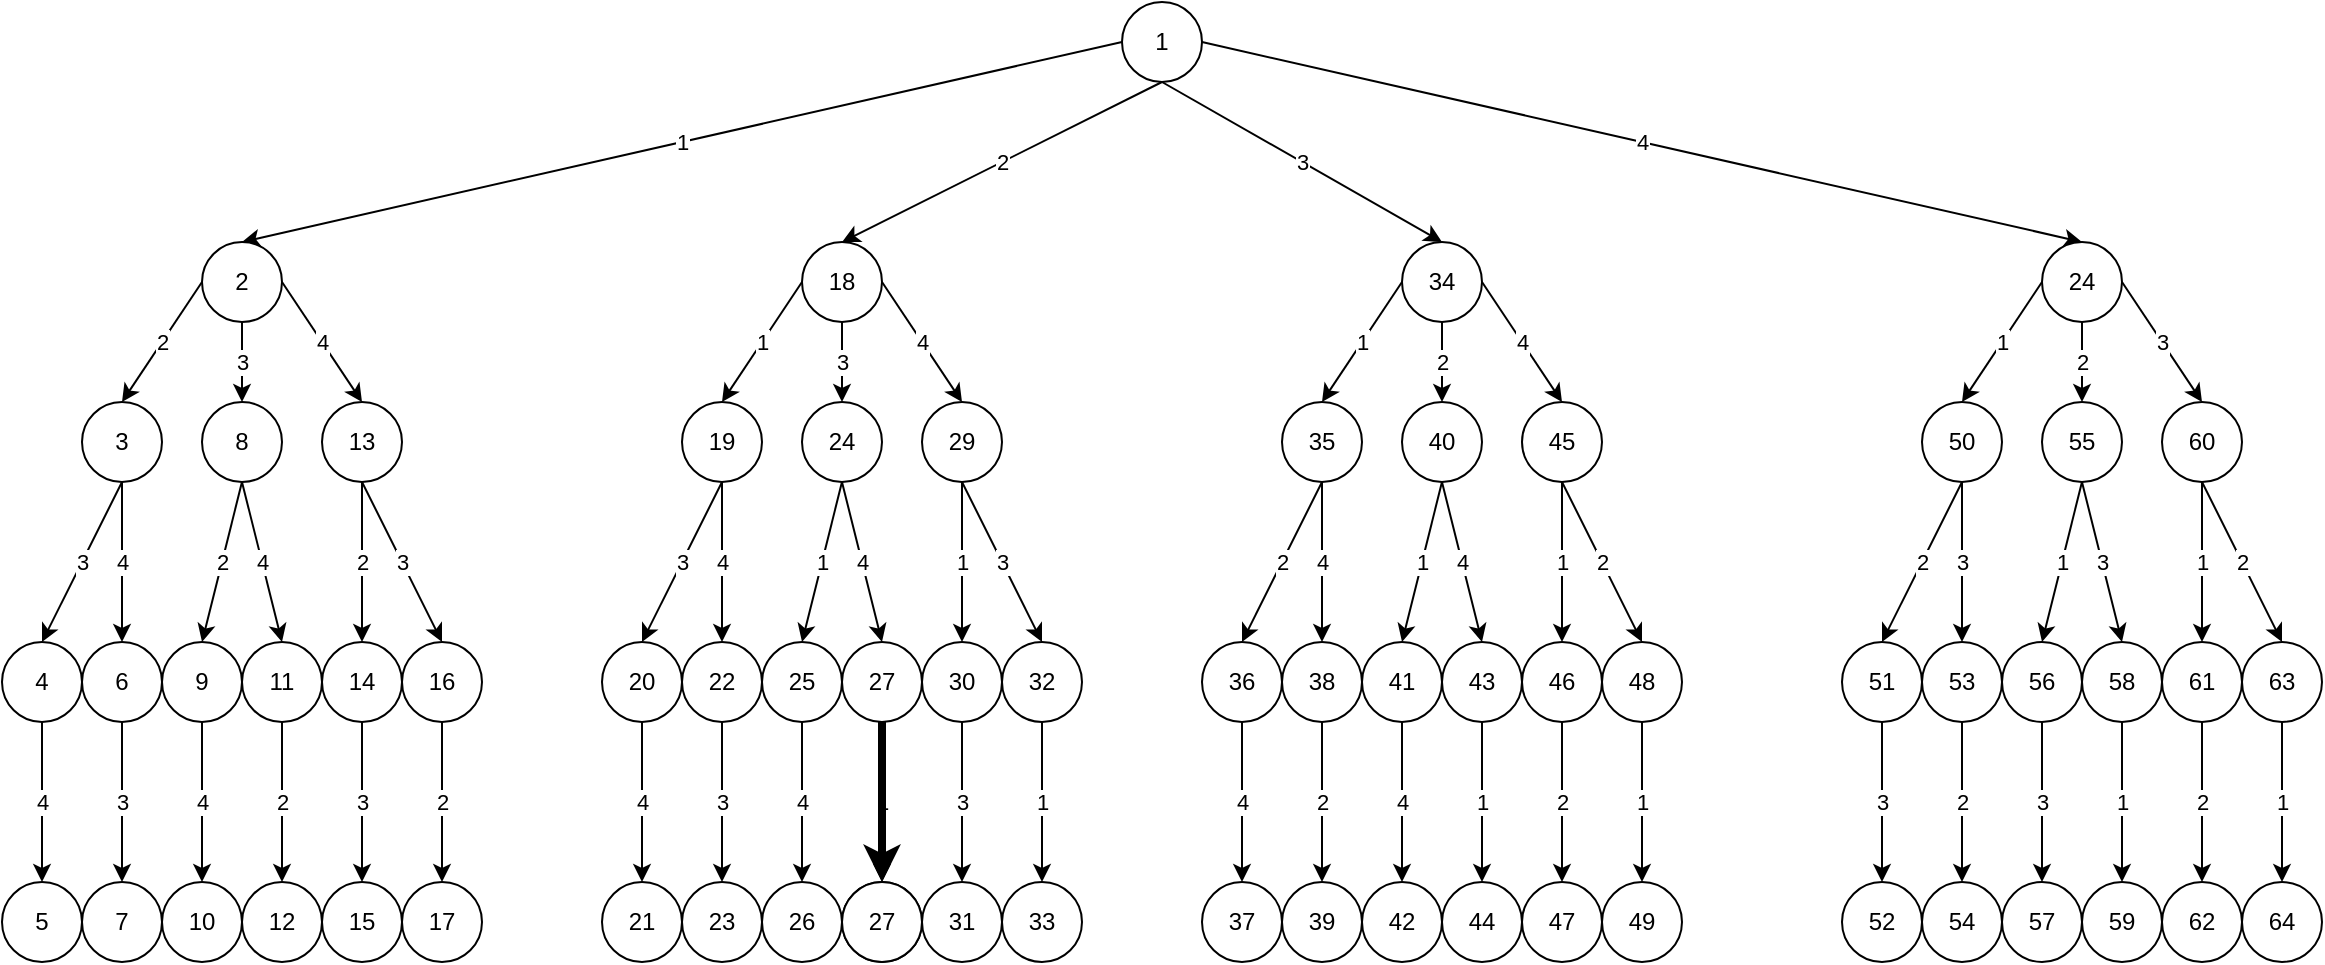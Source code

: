 <mxfile version="13.11.0" type="device"><diagram id="8xsIbwQq-BMeAJsWdfNF" name="Page-1"><mxGraphModel dx="1220" dy="673" grid="1" gridSize="10" guides="1" tooltips="1" connect="1" arrows="1" fold="1" page="1" pageScale="1" pageWidth="850" pageHeight="1100" math="0" shadow="0"><root><mxCell id="0"/><mxCell id="1" parent="0"/><mxCell id="5kTMYrCQrrUZ_e7Phr_9-75" value="1" style="rounded=0;orthogonalLoop=1;jettySize=auto;html=1;exitX=0;exitY=0.5;exitDx=0;exitDy=0;entryX=0.5;entryY=0;entryDx=0;entryDy=0;" edge="1" parent="1" source="5kTMYrCQrrUZ_e7Phr_9-1" target="5kTMYrCQrrUZ_e7Phr_9-2"><mxGeometry relative="1" as="geometry"/></mxCell><mxCell id="5kTMYrCQrrUZ_e7Phr_9-76" value="2" style="edgeStyle=none;rounded=0;orthogonalLoop=1;jettySize=auto;html=1;exitX=0.5;exitY=1;exitDx=0;exitDy=0;entryX=0.5;entryY=0;entryDx=0;entryDy=0;" edge="1" parent="1" source="5kTMYrCQrrUZ_e7Phr_9-1" target="5kTMYrCQrrUZ_e7Phr_9-3"><mxGeometry relative="1" as="geometry"/></mxCell><mxCell id="5kTMYrCQrrUZ_e7Phr_9-78" value="4" style="edgeStyle=none;rounded=0;orthogonalLoop=1;jettySize=auto;html=1;exitX=1;exitY=0.5;exitDx=0;exitDy=0;entryX=0.5;entryY=0;entryDx=0;entryDy=0;" edge="1" parent="1" source="5kTMYrCQrrUZ_e7Phr_9-1" target="5kTMYrCQrrUZ_e7Phr_9-5"><mxGeometry relative="1" as="geometry"/></mxCell><mxCell id="5kTMYrCQrrUZ_e7Phr_9-81" value="3" style="edgeStyle=none;rounded=0;orthogonalLoop=1;jettySize=auto;html=1;exitX=0.5;exitY=1;exitDx=0;exitDy=0;entryX=0.5;entryY=0;entryDx=0;entryDy=0;" edge="1" parent="1" source="5kTMYrCQrrUZ_e7Phr_9-1" target="5kTMYrCQrrUZ_e7Phr_9-4"><mxGeometry relative="1" as="geometry"/></mxCell><mxCell id="5kTMYrCQrrUZ_e7Phr_9-1" value="1" style="ellipse;whiteSpace=wrap;html=1;aspect=fixed;" vertex="1" parent="1"><mxGeometry x="560" width="40" height="40" as="geometry"/></mxCell><mxCell id="5kTMYrCQrrUZ_e7Phr_9-82" value="2" style="edgeStyle=none;rounded=0;orthogonalLoop=1;jettySize=auto;html=1;exitX=0;exitY=0.5;exitDx=0;exitDy=0;entryX=0.5;entryY=0;entryDx=0;entryDy=0;" edge="1" parent="1" source="5kTMYrCQrrUZ_e7Phr_9-2" target="5kTMYrCQrrUZ_e7Phr_9-6"><mxGeometry relative="1" as="geometry"/></mxCell><mxCell id="5kTMYrCQrrUZ_e7Phr_9-83" value="3" style="edgeStyle=none;rounded=0;orthogonalLoop=1;jettySize=auto;html=1;exitX=0.5;exitY=1;exitDx=0;exitDy=0;entryX=0.5;entryY=0;entryDx=0;entryDy=0;" edge="1" parent="1" source="5kTMYrCQrrUZ_e7Phr_9-2" target="5kTMYrCQrrUZ_e7Phr_9-7"><mxGeometry relative="1" as="geometry"/></mxCell><mxCell id="5kTMYrCQrrUZ_e7Phr_9-84" value="4" style="edgeStyle=none;rounded=0;orthogonalLoop=1;jettySize=auto;html=1;exitX=1;exitY=0.5;exitDx=0;exitDy=0;entryX=0.5;entryY=0;entryDx=0;entryDy=0;" edge="1" parent="1" source="5kTMYrCQrrUZ_e7Phr_9-2" target="5kTMYrCQrrUZ_e7Phr_9-8"><mxGeometry relative="1" as="geometry"/></mxCell><mxCell id="5kTMYrCQrrUZ_e7Phr_9-2" value="2" style="ellipse;whiteSpace=wrap;html=1;aspect=fixed;" vertex="1" parent="1"><mxGeometry x="100" y="120" width="40" height="40" as="geometry"/></mxCell><mxCell id="5kTMYrCQrrUZ_e7Phr_9-85" value="1" style="edgeStyle=none;rounded=0;orthogonalLoop=1;jettySize=auto;html=1;exitX=0;exitY=0.5;exitDx=0;exitDy=0;entryX=0.5;entryY=0;entryDx=0;entryDy=0;" edge="1" parent="1" source="5kTMYrCQrrUZ_e7Phr_9-3" target="5kTMYrCQrrUZ_e7Phr_9-9"><mxGeometry relative="1" as="geometry"/></mxCell><mxCell id="5kTMYrCQrrUZ_e7Phr_9-86" value="3" style="edgeStyle=none;rounded=0;orthogonalLoop=1;jettySize=auto;html=1;exitX=0.5;exitY=1;exitDx=0;exitDy=0;entryX=0.5;entryY=0;entryDx=0;entryDy=0;" edge="1" parent="1" source="5kTMYrCQrrUZ_e7Phr_9-3" target="5kTMYrCQrrUZ_e7Phr_9-10"><mxGeometry relative="1" as="geometry"/></mxCell><mxCell id="5kTMYrCQrrUZ_e7Phr_9-87" value="4" style="edgeStyle=none;rounded=0;orthogonalLoop=1;jettySize=auto;html=1;exitX=1;exitY=0.5;exitDx=0;exitDy=0;entryX=0.5;entryY=0;entryDx=0;entryDy=0;" edge="1" parent="1" source="5kTMYrCQrrUZ_e7Phr_9-3" target="5kTMYrCQrrUZ_e7Phr_9-11"><mxGeometry relative="1" as="geometry"/></mxCell><mxCell id="5kTMYrCQrrUZ_e7Phr_9-3" value="18" style="ellipse;whiteSpace=wrap;html=1;aspect=fixed;" vertex="1" parent="1"><mxGeometry x="400" y="120" width="40" height="40" as="geometry"/></mxCell><mxCell id="5kTMYrCQrrUZ_e7Phr_9-88" value="1" style="edgeStyle=none;rounded=0;orthogonalLoop=1;jettySize=auto;html=1;exitX=0;exitY=0.5;exitDx=0;exitDy=0;entryX=0.5;entryY=0;entryDx=0;entryDy=0;" edge="1" parent="1" source="5kTMYrCQrrUZ_e7Phr_9-4" target="5kTMYrCQrrUZ_e7Phr_9-12"><mxGeometry relative="1" as="geometry"/></mxCell><mxCell id="5kTMYrCQrrUZ_e7Phr_9-89" value="2" style="edgeStyle=none;rounded=0;orthogonalLoop=1;jettySize=auto;html=1;exitX=0.5;exitY=1;exitDx=0;exitDy=0;entryX=0.5;entryY=0;entryDx=0;entryDy=0;" edge="1" parent="1" source="5kTMYrCQrrUZ_e7Phr_9-4" target="5kTMYrCQrrUZ_e7Phr_9-13"><mxGeometry relative="1" as="geometry"/></mxCell><mxCell id="5kTMYrCQrrUZ_e7Phr_9-90" value="4" style="edgeStyle=none;rounded=0;orthogonalLoop=1;jettySize=auto;html=1;exitX=1;exitY=0.5;exitDx=0;exitDy=0;entryX=0.5;entryY=0;entryDx=0;entryDy=0;" edge="1" parent="1" source="5kTMYrCQrrUZ_e7Phr_9-4" target="5kTMYrCQrrUZ_e7Phr_9-14"><mxGeometry relative="1" as="geometry"/></mxCell><mxCell id="5kTMYrCQrrUZ_e7Phr_9-4" value="34" style="ellipse;whiteSpace=wrap;html=1;aspect=fixed;" vertex="1" parent="1"><mxGeometry x="700" y="120" width="40" height="40" as="geometry"/></mxCell><mxCell id="5kTMYrCQrrUZ_e7Phr_9-91" value="1" style="edgeStyle=none;rounded=0;orthogonalLoop=1;jettySize=auto;html=1;exitX=0;exitY=0.5;exitDx=0;exitDy=0;entryX=0.5;entryY=0;entryDx=0;entryDy=0;" edge="1" parent="1" source="5kTMYrCQrrUZ_e7Phr_9-5" target="5kTMYrCQrrUZ_e7Phr_9-15"><mxGeometry relative="1" as="geometry"/></mxCell><mxCell id="5kTMYrCQrrUZ_e7Phr_9-92" value="2" style="edgeStyle=none;rounded=0;orthogonalLoop=1;jettySize=auto;html=1;exitX=0.5;exitY=1;exitDx=0;exitDy=0;entryX=0.5;entryY=0;entryDx=0;entryDy=0;" edge="1" parent="1" source="5kTMYrCQrrUZ_e7Phr_9-5" target="5kTMYrCQrrUZ_e7Phr_9-16"><mxGeometry relative="1" as="geometry"/></mxCell><mxCell id="5kTMYrCQrrUZ_e7Phr_9-93" value="3" style="edgeStyle=none;rounded=0;orthogonalLoop=1;jettySize=auto;html=1;exitX=1;exitY=0.5;exitDx=0;exitDy=0;entryX=0.5;entryY=0;entryDx=0;entryDy=0;" edge="1" parent="1" source="5kTMYrCQrrUZ_e7Phr_9-5" target="5kTMYrCQrrUZ_e7Phr_9-17"><mxGeometry relative="1" as="geometry"/></mxCell><mxCell id="5kTMYrCQrrUZ_e7Phr_9-5" value="24" style="ellipse;whiteSpace=wrap;html=1;aspect=fixed;" vertex="1" parent="1"><mxGeometry x="1020" y="120" width="40" height="40" as="geometry"/></mxCell><mxCell id="5kTMYrCQrrUZ_e7Phr_9-96" value="3" style="edgeStyle=none;rounded=0;orthogonalLoop=1;jettySize=auto;html=1;exitX=0.5;exitY=1;exitDx=0;exitDy=0;entryX=0.5;entryY=0;entryDx=0;entryDy=0;" edge="1" parent="1" source="5kTMYrCQrrUZ_e7Phr_9-6" target="5kTMYrCQrrUZ_e7Phr_9-18"><mxGeometry relative="1" as="geometry"/></mxCell><mxCell id="5kTMYrCQrrUZ_e7Phr_9-97" value="4" style="edgeStyle=none;rounded=0;orthogonalLoop=1;jettySize=auto;html=1;exitX=0.5;exitY=1;exitDx=0;exitDy=0;entryX=0.5;entryY=0;entryDx=0;entryDy=0;" edge="1" parent="1" source="5kTMYrCQrrUZ_e7Phr_9-6" target="5kTMYrCQrrUZ_e7Phr_9-19"><mxGeometry relative="1" as="geometry"/></mxCell><mxCell id="5kTMYrCQrrUZ_e7Phr_9-6" value="3" style="ellipse;whiteSpace=wrap;html=1;aspect=fixed;" vertex="1" parent="1"><mxGeometry x="40" y="200" width="40" height="40" as="geometry"/></mxCell><mxCell id="5kTMYrCQrrUZ_e7Phr_9-98" value="2" style="edgeStyle=none;rounded=0;orthogonalLoop=1;jettySize=auto;html=1;exitX=0.5;exitY=1;exitDx=0;exitDy=0;entryX=0.5;entryY=0;entryDx=0;entryDy=0;" edge="1" parent="1" source="5kTMYrCQrrUZ_e7Phr_9-7" target="5kTMYrCQrrUZ_e7Phr_9-26"><mxGeometry relative="1" as="geometry"/></mxCell><mxCell id="5kTMYrCQrrUZ_e7Phr_9-99" value="4" style="edgeStyle=none;rounded=0;orthogonalLoop=1;jettySize=auto;html=1;exitX=0.5;exitY=1;exitDx=0;exitDy=0;entryX=0.5;entryY=0;entryDx=0;entryDy=0;" edge="1" parent="1" source="5kTMYrCQrrUZ_e7Phr_9-7" target="5kTMYrCQrrUZ_e7Phr_9-27"><mxGeometry relative="1" as="geometry"/></mxCell><mxCell id="5kTMYrCQrrUZ_e7Phr_9-7" value="8" style="ellipse;whiteSpace=wrap;html=1;aspect=fixed;" vertex="1" parent="1"><mxGeometry x="100" y="200" width="40" height="40" as="geometry"/></mxCell><mxCell id="5kTMYrCQrrUZ_e7Phr_9-100" value="2" style="edgeStyle=none;rounded=0;orthogonalLoop=1;jettySize=auto;html=1;exitX=0.5;exitY=1;exitDx=0;exitDy=0;entryX=0.5;entryY=0;entryDx=0;entryDy=0;" edge="1" parent="1" source="5kTMYrCQrrUZ_e7Phr_9-8" target="5kTMYrCQrrUZ_e7Phr_9-28"><mxGeometry relative="1" as="geometry"/></mxCell><mxCell id="5kTMYrCQrrUZ_e7Phr_9-101" value="3" style="edgeStyle=none;rounded=0;orthogonalLoop=1;jettySize=auto;html=1;exitX=0.5;exitY=1;exitDx=0;exitDy=0;entryX=0.5;entryY=0;entryDx=0;entryDy=0;" edge="1" parent="1" source="5kTMYrCQrrUZ_e7Phr_9-8" target="5kTMYrCQrrUZ_e7Phr_9-29"><mxGeometry relative="1" as="geometry"/></mxCell><mxCell id="5kTMYrCQrrUZ_e7Phr_9-8" value="13" style="ellipse;whiteSpace=wrap;html=1;aspect=fixed;" vertex="1" parent="1"><mxGeometry x="160" y="200" width="40" height="40" as="geometry"/></mxCell><mxCell id="5kTMYrCQrrUZ_e7Phr_9-102" value="3" style="edgeStyle=none;rounded=0;orthogonalLoop=1;jettySize=auto;html=1;exitX=0.5;exitY=1;exitDx=0;exitDy=0;entryX=0.5;entryY=0;entryDx=0;entryDy=0;" edge="1" parent="1" source="5kTMYrCQrrUZ_e7Phr_9-9" target="5kTMYrCQrrUZ_e7Phr_9-38"><mxGeometry relative="1" as="geometry"/></mxCell><mxCell id="5kTMYrCQrrUZ_e7Phr_9-103" value="4" style="edgeStyle=none;rounded=0;orthogonalLoop=1;jettySize=auto;html=1;exitX=0.5;exitY=1;exitDx=0;exitDy=0;entryX=0.5;entryY=0;entryDx=0;entryDy=0;" edge="1" parent="1" source="5kTMYrCQrrUZ_e7Phr_9-9" target="5kTMYrCQrrUZ_e7Phr_9-39"><mxGeometry relative="1" as="geometry"/></mxCell><mxCell id="5kTMYrCQrrUZ_e7Phr_9-9" value="19" style="ellipse;whiteSpace=wrap;html=1;aspect=fixed;" vertex="1" parent="1"><mxGeometry x="340" y="200" width="40" height="40" as="geometry"/></mxCell><mxCell id="5kTMYrCQrrUZ_e7Phr_9-104" value="1" style="edgeStyle=none;rounded=0;orthogonalLoop=1;jettySize=auto;html=1;exitX=0.5;exitY=1;exitDx=0;exitDy=0;entryX=0.5;entryY=0;entryDx=0;entryDy=0;" edge="1" parent="1" source="5kTMYrCQrrUZ_e7Phr_9-10" target="5kTMYrCQrrUZ_e7Phr_9-40"><mxGeometry relative="1" as="geometry"/></mxCell><mxCell id="5kTMYrCQrrUZ_e7Phr_9-105" value="4" style="edgeStyle=none;rounded=0;orthogonalLoop=1;jettySize=auto;html=1;exitX=0.5;exitY=1;exitDx=0;exitDy=0;entryX=0.5;entryY=0;entryDx=0;entryDy=0;" edge="1" parent="1" source="5kTMYrCQrrUZ_e7Phr_9-10" target="5kTMYrCQrrUZ_e7Phr_9-41"><mxGeometry relative="1" as="geometry"/></mxCell><mxCell id="5kTMYrCQrrUZ_e7Phr_9-10" value="24" style="ellipse;whiteSpace=wrap;html=1;aspect=fixed;" vertex="1" parent="1"><mxGeometry x="400" y="200" width="40" height="40" as="geometry"/></mxCell><mxCell id="5kTMYrCQrrUZ_e7Phr_9-106" value="1" style="edgeStyle=none;rounded=0;orthogonalLoop=1;jettySize=auto;html=1;exitX=0.5;exitY=1;exitDx=0;exitDy=0;entryX=0.5;entryY=0;entryDx=0;entryDy=0;" edge="1" parent="1" source="5kTMYrCQrrUZ_e7Phr_9-11" target="5kTMYrCQrrUZ_e7Phr_9-42"><mxGeometry relative="1" as="geometry"/></mxCell><mxCell id="5kTMYrCQrrUZ_e7Phr_9-108" value="3" style="edgeStyle=none;rounded=0;orthogonalLoop=1;jettySize=auto;html=1;exitX=0.5;exitY=1;exitDx=0;exitDy=0;entryX=0.5;entryY=0;entryDx=0;entryDy=0;" edge="1" parent="1" source="5kTMYrCQrrUZ_e7Phr_9-11" target="5kTMYrCQrrUZ_e7Phr_9-43"><mxGeometry relative="1" as="geometry"/></mxCell><mxCell id="5kTMYrCQrrUZ_e7Phr_9-11" value="29" style="ellipse;whiteSpace=wrap;html=1;aspect=fixed;" vertex="1" parent="1"><mxGeometry x="460" y="200" width="40" height="40" as="geometry"/></mxCell><mxCell id="5kTMYrCQrrUZ_e7Phr_9-109" value="2" style="edgeStyle=none;rounded=0;orthogonalLoop=1;jettySize=auto;html=1;exitX=0.5;exitY=1;exitDx=0;exitDy=0;entryX=0.5;entryY=0;entryDx=0;entryDy=0;" edge="1" parent="1" source="5kTMYrCQrrUZ_e7Phr_9-12" target="5kTMYrCQrrUZ_e7Phr_9-44"><mxGeometry relative="1" as="geometry"/></mxCell><mxCell id="5kTMYrCQrrUZ_e7Phr_9-110" value="4" style="edgeStyle=none;rounded=0;orthogonalLoop=1;jettySize=auto;html=1;exitX=0.5;exitY=1;exitDx=0;exitDy=0;entryX=0.5;entryY=0;entryDx=0;entryDy=0;" edge="1" parent="1" source="5kTMYrCQrrUZ_e7Phr_9-12" target="5kTMYrCQrrUZ_e7Phr_9-45"><mxGeometry relative="1" as="geometry"/></mxCell><mxCell id="5kTMYrCQrrUZ_e7Phr_9-12" value="35" style="ellipse;whiteSpace=wrap;html=1;aspect=fixed;" vertex="1" parent="1"><mxGeometry x="640" y="200" width="40" height="40" as="geometry"/></mxCell><mxCell id="5kTMYrCQrrUZ_e7Phr_9-111" value="1" style="edgeStyle=none;rounded=0;orthogonalLoop=1;jettySize=auto;html=1;exitX=0.5;exitY=1;exitDx=0;exitDy=0;entryX=0.5;entryY=0;entryDx=0;entryDy=0;" edge="1" parent="1" source="5kTMYrCQrrUZ_e7Phr_9-13" target="5kTMYrCQrrUZ_e7Phr_9-46"><mxGeometry relative="1" as="geometry"/></mxCell><mxCell id="5kTMYrCQrrUZ_e7Phr_9-112" value="4" style="edgeStyle=none;rounded=0;orthogonalLoop=1;jettySize=auto;html=1;exitX=0.5;exitY=1;exitDx=0;exitDy=0;entryX=0.5;entryY=0;entryDx=0;entryDy=0;" edge="1" parent="1" source="5kTMYrCQrrUZ_e7Phr_9-13" target="5kTMYrCQrrUZ_e7Phr_9-47"><mxGeometry relative="1" as="geometry"/></mxCell><mxCell id="5kTMYrCQrrUZ_e7Phr_9-13" value="40" style="ellipse;whiteSpace=wrap;html=1;aspect=fixed;" vertex="1" parent="1"><mxGeometry x="700" y="200" width="40" height="40" as="geometry"/></mxCell><mxCell id="5kTMYrCQrrUZ_e7Phr_9-113" value="1" style="edgeStyle=none;rounded=0;orthogonalLoop=1;jettySize=auto;html=1;exitX=0.5;exitY=1;exitDx=0;exitDy=0;entryX=0.5;entryY=0;entryDx=0;entryDy=0;" edge="1" parent="1" source="5kTMYrCQrrUZ_e7Phr_9-14" target="5kTMYrCQrrUZ_e7Phr_9-48"><mxGeometry relative="1" as="geometry"/></mxCell><mxCell id="5kTMYrCQrrUZ_e7Phr_9-114" value="2" style="edgeStyle=none;rounded=0;orthogonalLoop=1;jettySize=auto;html=1;exitX=0.5;exitY=1;exitDx=0;exitDy=0;entryX=0.5;entryY=0;entryDx=0;entryDy=0;" edge="1" parent="1" source="5kTMYrCQrrUZ_e7Phr_9-14" target="5kTMYrCQrrUZ_e7Phr_9-49"><mxGeometry relative="1" as="geometry"/></mxCell><mxCell id="5kTMYrCQrrUZ_e7Phr_9-14" value="45" style="ellipse;whiteSpace=wrap;html=1;aspect=fixed;" vertex="1" parent="1"><mxGeometry x="760" y="200" width="40" height="40" as="geometry"/></mxCell><mxCell id="5kTMYrCQrrUZ_e7Phr_9-116" value="2" style="edgeStyle=none;rounded=0;orthogonalLoop=1;jettySize=auto;html=1;exitX=0.5;exitY=1;exitDx=0;exitDy=0;entryX=0.5;entryY=0;entryDx=0;entryDy=0;" edge="1" parent="1" source="5kTMYrCQrrUZ_e7Phr_9-15" target="5kTMYrCQrrUZ_e7Phr_9-32"><mxGeometry relative="1" as="geometry"/></mxCell><mxCell id="5kTMYrCQrrUZ_e7Phr_9-117" value="3" style="edgeStyle=none;rounded=0;orthogonalLoop=1;jettySize=auto;html=1;exitX=0.5;exitY=1;exitDx=0;exitDy=0;entryX=0.5;entryY=0;entryDx=0;entryDy=0;" edge="1" parent="1" source="5kTMYrCQrrUZ_e7Phr_9-15" target="5kTMYrCQrrUZ_e7Phr_9-33"><mxGeometry relative="1" as="geometry"/></mxCell><mxCell id="5kTMYrCQrrUZ_e7Phr_9-15" value="50" style="ellipse;whiteSpace=wrap;html=1;aspect=fixed;" vertex="1" parent="1"><mxGeometry x="960" y="200" width="40" height="40" as="geometry"/></mxCell><mxCell id="5kTMYrCQrrUZ_e7Phr_9-118" value="1" style="edgeStyle=none;rounded=0;orthogonalLoop=1;jettySize=auto;html=1;exitX=0.5;exitY=1;exitDx=0;exitDy=0;entryX=0.5;entryY=0;entryDx=0;entryDy=0;" edge="1" parent="1" source="5kTMYrCQrrUZ_e7Phr_9-16" target="5kTMYrCQrrUZ_e7Phr_9-34"><mxGeometry relative="1" as="geometry"/></mxCell><mxCell id="5kTMYrCQrrUZ_e7Phr_9-119" value="3" style="edgeStyle=none;rounded=0;orthogonalLoop=1;jettySize=auto;html=1;exitX=0.5;exitY=1;exitDx=0;exitDy=0;entryX=0.5;entryY=0;entryDx=0;entryDy=0;" edge="1" parent="1" source="5kTMYrCQrrUZ_e7Phr_9-16" target="5kTMYrCQrrUZ_e7Phr_9-35"><mxGeometry relative="1" as="geometry"/></mxCell><mxCell id="5kTMYrCQrrUZ_e7Phr_9-16" value="55" style="ellipse;whiteSpace=wrap;html=1;aspect=fixed;" vertex="1" parent="1"><mxGeometry x="1020" y="200" width="40" height="40" as="geometry"/></mxCell><mxCell id="5kTMYrCQrrUZ_e7Phr_9-120" value="1" style="edgeStyle=none;rounded=0;orthogonalLoop=1;jettySize=auto;html=1;exitX=0.5;exitY=1;exitDx=0;exitDy=0;entryX=0.5;entryY=0;entryDx=0;entryDy=0;" edge="1" parent="1" source="5kTMYrCQrrUZ_e7Phr_9-17" target="5kTMYrCQrrUZ_e7Phr_9-36"><mxGeometry relative="1" as="geometry"/></mxCell><mxCell id="5kTMYrCQrrUZ_e7Phr_9-121" value="2" style="edgeStyle=none;rounded=0;orthogonalLoop=1;jettySize=auto;html=1;exitX=0.5;exitY=1;exitDx=0;exitDy=0;entryX=0.5;entryY=0;entryDx=0;entryDy=0;" edge="1" parent="1" source="5kTMYrCQrrUZ_e7Phr_9-17" target="5kTMYrCQrrUZ_e7Phr_9-37"><mxGeometry relative="1" as="geometry"/></mxCell><mxCell id="5kTMYrCQrrUZ_e7Phr_9-17" value="60" style="ellipse;whiteSpace=wrap;html=1;aspect=fixed;" vertex="1" parent="1"><mxGeometry x="1080" y="200" width="40" height="40" as="geometry"/></mxCell><mxCell id="5kTMYrCQrrUZ_e7Phr_9-122" value="4" style="edgeStyle=none;rounded=0;orthogonalLoop=1;jettySize=auto;html=1;exitX=0.5;exitY=1;exitDx=0;exitDy=0;entryX=0.5;entryY=0;entryDx=0;entryDy=0;" edge="1" parent="1" source="5kTMYrCQrrUZ_e7Phr_9-18" target="5kTMYrCQrrUZ_e7Phr_9-50"><mxGeometry relative="1" as="geometry"/></mxCell><mxCell id="5kTMYrCQrrUZ_e7Phr_9-18" value="4" style="ellipse;whiteSpace=wrap;html=1;aspect=fixed;" vertex="1" parent="1"><mxGeometry y="320" width="40" height="40" as="geometry"/></mxCell><mxCell id="5kTMYrCQrrUZ_e7Phr_9-124" value="3" style="edgeStyle=none;rounded=0;orthogonalLoop=1;jettySize=auto;html=1;exitX=0.5;exitY=1;exitDx=0;exitDy=0;entryX=0.5;entryY=0;entryDx=0;entryDy=0;" edge="1" parent="1" source="5kTMYrCQrrUZ_e7Phr_9-19" target="5kTMYrCQrrUZ_e7Phr_9-51"><mxGeometry relative="1" as="geometry"/></mxCell><mxCell id="5kTMYrCQrrUZ_e7Phr_9-19" value="6" style="ellipse;whiteSpace=wrap;html=1;aspect=fixed;" vertex="1" parent="1"><mxGeometry x="40" y="320" width="40" height="40" as="geometry"/></mxCell><mxCell id="5kTMYrCQrrUZ_e7Phr_9-125" value="4" style="edgeStyle=none;rounded=0;orthogonalLoop=1;jettySize=auto;html=1;exitX=0.5;exitY=1;exitDx=0;exitDy=0;entryX=0.5;entryY=0;entryDx=0;entryDy=0;" edge="1" parent="1" source="5kTMYrCQrrUZ_e7Phr_9-26" target="5kTMYrCQrrUZ_e7Phr_9-52"><mxGeometry relative="1" as="geometry"/></mxCell><mxCell id="5kTMYrCQrrUZ_e7Phr_9-26" value="9" style="ellipse;whiteSpace=wrap;html=1;aspect=fixed;" vertex="1" parent="1"><mxGeometry x="80" y="320" width="40" height="40" as="geometry"/></mxCell><mxCell id="5kTMYrCQrrUZ_e7Phr_9-126" value="2" style="edgeStyle=none;rounded=0;orthogonalLoop=1;jettySize=auto;html=1;exitX=0.5;exitY=1;exitDx=0;exitDy=0;entryX=0.5;entryY=0;entryDx=0;entryDy=0;" edge="1" parent="1" source="5kTMYrCQrrUZ_e7Phr_9-27" target="5kTMYrCQrrUZ_e7Phr_9-53"><mxGeometry relative="1" as="geometry"/></mxCell><mxCell id="5kTMYrCQrrUZ_e7Phr_9-27" value="11" style="ellipse;whiteSpace=wrap;html=1;aspect=fixed;" vertex="1" parent="1"><mxGeometry x="120" y="320" width="40" height="40" as="geometry"/></mxCell><mxCell id="5kTMYrCQrrUZ_e7Phr_9-129" value="3" style="edgeStyle=none;rounded=0;orthogonalLoop=1;jettySize=auto;html=1;exitX=0.5;exitY=1;exitDx=0;exitDy=0;entryX=0.5;entryY=0;entryDx=0;entryDy=0;" edge="1" parent="1" source="5kTMYrCQrrUZ_e7Phr_9-28" target="5kTMYrCQrrUZ_e7Phr_9-54"><mxGeometry relative="1" as="geometry"/></mxCell><mxCell id="5kTMYrCQrrUZ_e7Phr_9-28" value="14" style="ellipse;whiteSpace=wrap;html=1;aspect=fixed;" vertex="1" parent="1"><mxGeometry x="160" y="320" width="40" height="40" as="geometry"/></mxCell><mxCell id="5kTMYrCQrrUZ_e7Phr_9-130" value="2" style="edgeStyle=none;rounded=0;orthogonalLoop=1;jettySize=auto;html=1;exitX=0.5;exitY=1;exitDx=0;exitDy=0;entryX=0.5;entryY=0;entryDx=0;entryDy=0;" edge="1" parent="1" source="5kTMYrCQrrUZ_e7Phr_9-29" target="5kTMYrCQrrUZ_e7Phr_9-55"><mxGeometry relative="1" as="geometry"/></mxCell><mxCell id="5kTMYrCQrrUZ_e7Phr_9-29" value="16" style="ellipse;whiteSpace=wrap;html=1;aspect=fixed;" vertex="1" parent="1"><mxGeometry x="200" y="320" width="40" height="40" as="geometry"/></mxCell><mxCell id="5kTMYrCQrrUZ_e7Phr_9-143" value="3" style="edgeStyle=none;rounded=0;orthogonalLoop=1;jettySize=auto;html=1;exitX=0.5;exitY=1;exitDx=0;exitDy=0;entryX=0.5;entryY=0;entryDx=0;entryDy=0;" edge="1" parent="1" source="5kTMYrCQrrUZ_e7Phr_9-32" target="5kTMYrCQrrUZ_e7Phr_9-56"><mxGeometry relative="1" as="geometry"/></mxCell><mxCell id="5kTMYrCQrrUZ_e7Phr_9-32" value="51" style="ellipse;whiteSpace=wrap;html=1;aspect=fixed;" vertex="1" parent="1"><mxGeometry x="920" y="320" width="40" height="40" as="geometry"/></mxCell><mxCell id="5kTMYrCQrrUZ_e7Phr_9-144" value="2" style="edgeStyle=none;rounded=0;orthogonalLoop=1;jettySize=auto;html=1;exitX=0.5;exitY=1;exitDx=0;exitDy=0;entryX=0.5;entryY=0;entryDx=0;entryDy=0;" edge="1" parent="1" source="5kTMYrCQrrUZ_e7Phr_9-33" target="5kTMYrCQrrUZ_e7Phr_9-57"><mxGeometry relative="1" as="geometry"/></mxCell><mxCell id="5kTMYrCQrrUZ_e7Phr_9-33" value="53" style="ellipse;whiteSpace=wrap;html=1;aspect=fixed;" vertex="1" parent="1"><mxGeometry x="960" y="320" width="40" height="40" as="geometry"/></mxCell><mxCell id="5kTMYrCQrrUZ_e7Phr_9-145" value="3" style="edgeStyle=none;rounded=0;orthogonalLoop=1;jettySize=auto;html=1;exitX=0.5;exitY=1;exitDx=0;exitDy=0;entryX=0.5;entryY=0;entryDx=0;entryDy=0;" edge="1" parent="1" source="5kTMYrCQrrUZ_e7Phr_9-34" target="5kTMYrCQrrUZ_e7Phr_9-58"><mxGeometry relative="1" as="geometry"/></mxCell><mxCell id="5kTMYrCQrrUZ_e7Phr_9-34" value="56" style="ellipse;whiteSpace=wrap;html=1;aspect=fixed;" vertex="1" parent="1"><mxGeometry x="1000" y="320" width="40" height="40" as="geometry"/></mxCell><mxCell id="5kTMYrCQrrUZ_e7Phr_9-146" value="1" style="edgeStyle=none;rounded=0;orthogonalLoop=1;jettySize=auto;html=1;exitX=0.5;exitY=1;exitDx=0;exitDy=0;entryX=0.5;entryY=0;entryDx=0;entryDy=0;" edge="1" parent="1" source="5kTMYrCQrrUZ_e7Phr_9-35" target="5kTMYrCQrrUZ_e7Phr_9-59"><mxGeometry relative="1" as="geometry"/></mxCell><mxCell id="5kTMYrCQrrUZ_e7Phr_9-35" value="58" style="ellipse;whiteSpace=wrap;html=1;aspect=fixed;" vertex="1" parent="1"><mxGeometry x="1040" y="320" width="40" height="40" as="geometry"/></mxCell><mxCell id="5kTMYrCQrrUZ_e7Phr_9-147" value="2" style="edgeStyle=none;rounded=0;orthogonalLoop=1;jettySize=auto;html=1;exitX=0.5;exitY=1;exitDx=0;exitDy=0;entryX=0.5;entryY=0;entryDx=0;entryDy=0;" edge="1" parent="1" source="5kTMYrCQrrUZ_e7Phr_9-36" target="5kTMYrCQrrUZ_e7Phr_9-60"><mxGeometry relative="1" as="geometry"/></mxCell><mxCell id="5kTMYrCQrrUZ_e7Phr_9-36" value="61" style="ellipse;whiteSpace=wrap;html=1;aspect=fixed;" vertex="1" parent="1"><mxGeometry x="1080" y="320" width="40" height="40" as="geometry"/></mxCell><mxCell id="5kTMYrCQrrUZ_e7Phr_9-148" value="1" style="edgeStyle=none;rounded=0;orthogonalLoop=1;jettySize=auto;html=1;exitX=0.5;exitY=1;exitDx=0;exitDy=0;entryX=0.5;entryY=0;entryDx=0;entryDy=0;" edge="1" parent="1" source="5kTMYrCQrrUZ_e7Phr_9-37" target="5kTMYrCQrrUZ_e7Phr_9-61"><mxGeometry relative="1" as="geometry"/></mxCell><mxCell id="5kTMYrCQrrUZ_e7Phr_9-37" value="63" style="ellipse;whiteSpace=wrap;html=1;aspect=fixed;" vertex="1" parent="1"><mxGeometry x="1120" y="320" width="40" height="40" as="geometry"/></mxCell><mxCell id="5kTMYrCQrrUZ_e7Phr_9-131" value="4" style="edgeStyle=none;rounded=0;orthogonalLoop=1;jettySize=auto;html=1;exitX=0.5;exitY=1;exitDx=0;exitDy=0;entryX=0.5;entryY=0;entryDx=0;entryDy=0;" edge="1" parent="1" source="5kTMYrCQrrUZ_e7Phr_9-38" target="5kTMYrCQrrUZ_e7Phr_9-62"><mxGeometry relative="1" as="geometry"/></mxCell><mxCell id="5kTMYrCQrrUZ_e7Phr_9-38" value="20" style="ellipse;whiteSpace=wrap;html=1;aspect=fixed;" vertex="1" parent="1"><mxGeometry x="300" y="320" width="40" height="40" as="geometry"/></mxCell><mxCell id="5kTMYrCQrrUZ_e7Phr_9-132" value="3" style="edgeStyle=none;rounded=0;orthogonalLoop=1;jettySize=auto;html=1;exitX=0.5;exitY=1;exitDx=0;exitDy=0;entryX=0.5;entryY=0;entryDx=0;entryDy=0;" edge="1" parent="1" source="5kTMYrCQrrUZ_e7Phr_9-39" target="5kTMYrCQrrUZ_e7Phr_9-63"><mxGeometry relative="1" as="geometry"/></mxCell><mxCell id="5kTMYrCQrrUZ_e7Phr_9-39" value="22" style="ellipse;whiteSpace=wrap;html=1;aspect=fixed;" vertex="1" parent="1"><mxGeometry x="340" y="320" width="40" height="40" as="geometry"/></mxCell><mxCell id="5kTMYrCQrrUZ_e7Phr_9-133" value="4" style="edgeStyle=none;rounded=0;orthogonalLoop=1;jettySize=auto;html=1;exitX=0.5;exitY=1;exitDx=0;exitDy=0;entryX=0.5;entryY=0;entryDx=0;entryDy=0;" edge="1" parent="1" source="5kTMYrCQrrUZ_e7Phr_9-40" target="5kTMYrCQrrUZ_e7Phr_9-64"><mxGeometry relative="1" as="geometry"/></mxCell><mxCell id="5kTMYrCQrrUZ_e7Phr_9-40" value="25" style="ellipse;whiteSpace=wrap;html=1;aspect=fixed;" vertex="1" parent="1"><mxGeometry x="380" y="320" width="40" height="40" as="geometry"/></mxCell><mxCell id="5kTMYrCQrrUZ_e7Phr_9-134" value="1" style="edgeStyle=none;rounded=0;orthogonalLoop=1;jettySize=auto;html=1;exitX=0.5;exitY=1;exitDx=0;exitDy=0;entryX=0.5;entryY=0;entryDx=0;entryDy=0;" edge="1" parent="1" source="5kTMYrCQrrUZ_e7Phr_9-41" target="5kTMYrCQrrUZ_e7Phr_9-65"><mxGeometry relative="1" as="geometry"/></mxCell><mxCell id="5kTMYrCQrrUZ_e7Phr_9-278" value="" style="edgeStyle=none;rounded=0;jumpSize=8;orthogonalLoop=1;jettySize=auto;html=1;strokeWidth=4;" edge="1" parent="1" source="5kTMYrCQrrUZ_e7Phr_9-41" target="5kTMYrCQrrUZ_e7Phr_9-277"><mxGeometry relative="1" as="geometry"/></mxCell><mxCell id="5kTMYrCQrrUZ_e7Phr_9-41" value="27" style="ellipse;whiteSpace=wrap;html=1;aspect=fixed;" vertex="1" parent="1"><mxGeometry x="420" y="320" width="40" height="40" as="geometry"/></mxCell><mxCell id="5kTMYrCQrrUZ_e7Phr_9-135" value="3" style="edgeStyle=none;rounded=0;orthogonalLoop=1;jettySize=auto;html=1;exitX=0.5;exitY=1;exitDx=0;exitDy=0;entryX=0.5;entryY=0;entryDx=0;entryDy=0;" edge="1" parent="1" source="5kTMYrCQrrUZ_e7Phr_9-42" target="5kTMYrCQrrUZ_e7Phr_9-66"><mxGeometry relative="1" as="geometry"/></mxCell><mxCell id="5kTMYrCQrrUZ_e7Phr_9-42" value="30" style="ellipse;whiteSpace=wrap;html=1;aspect=fixed;" vertex="1" parent="1"><mxGeometry x="460" y="320" width="40" height="40" as="geometry"/></mxCell><mxCell id="5kTMYrCQrrUZ_e7Phr_9-136" value="1" style="edgeStyle=none;rounded=0;orthogonalLoop=1;jettySize=auto;html=1;exitX=0.5;exitY=1;exitDx=0;exitDy=0;entryX=0.5;entryY=0;entryDx=0;entryDy=0;" edge="1" parent="1" source="5kTMYrCQrrUZ_e7Phr_9-43" target="5kTMYrCQrrUZ_e7Phr_9-67"><mxGeometry relative="1" as="geometry"/></mxCell><mxCell id="5kTMYrCQrrUZ_e7Phr_9-43" value="32" style="ellipse;whiteSpace=wrap;html=1;aspect=fixed;" vertex="1" parent="1"><mxGeometry x="500" y="320" width="40" height="40" as="geometry"/></mxCell><mxCell id="5kTMYrCQrrUZ_e7Phr_9-137" value="4" style="edgeStyle=none;rounded=0;orthogonalLoop=1;jettySize=auto;html=1;exitX=0.5;exitY=1;exitDx=0;exitDy=0;entryX=0.5;entryY=0;entryDx=0;entryDy=0;" edge="1" parent="1" source="5kTMYrCQrrUZ_e7Phr_9-44" target="5kTMYrCQrrUZ_e7Phr_9-68"><mxGeometry relative="1" as="geometry"/></mxCell><mxCell id="5kTMYrCQrrUZ_e7Phr_9-44" value="36" style="ellipse;whiteSpace=wrap;html=1;aspect=fixed;" vertex="1" parent="1"><mxGeometry x="600" y="320" width="40" height="40" as="geometry"/></mxCell><mxCell id="5kTMYrCQrrUZ_e7Phr_9-138" value="2" style="edgeStyle=none;rounded=0;orthogonalLoop=1;jettySize=auto;html=1;exitX=0.5;exitY=1;exitDx=0;exitDy=0;entryX=0.5;entryY=0;entryDx=0;entryDy=0;" edge="1" parent="1" source="5kTMYrCQrrUZ_e7Phr_9-45" target="5kTMYrCQrrUZ_e7Phr_9-69"><mxGeometry relative="1" as="geometry"/></mxCell><mxCell id="5kTMYrCQrrUZ_e7Phr_9-45" value="38" style="ellipse;whiteSpace=wrap;html=1;aspect=fixed;" vertex="1" parent="1"><mxGeometry x="640" y="320" width="40" height="40" as="geometry"/></mxCell><mxCell id="5kTMYrCQrrUZ_e7Phr_9-139" value="4" style="edgeStyle=none;rounded=0;orthogonalLoop=1;jettySize=auto;html=1;exitX=0.5;exitY=1;exitDx=0;exitDy=0;entryX=0.5;entryY=0;entryDx=0;entryDy=0;" edge="1" parent="1" source="5kTMYrCQrrUZ_e7Phr_9-46" target="5kTMYrCQrrUZ_e7Phr_9-70"><mxGeometry relative="1" as="geometry"/></mxCell><mxCell id="5kTMYrCQrrUZ_e7Phr_9-46" value="41" style="ellipse;whiteSpace=wrap;html=1;aspect=fixed;" vertex="1" parent="1"><mxGeometry x="680" y="320" width="40" height="40" as="geometry"/></mxCell><mxCell id="5kTMYrCQrrUZ_e7Phr_9-140" value="1" style="edgeStyle=none;rounded=0;orthogonalLoop=1;jettySize=auto;html=1;exitX=0.5;exitY=1;exitDx=0;exitDy=0;entryX=0.5;entryY=0;entryDx=0;entryDy=0;" edge="1" parent="1" source="5kTMYrCQrrUZ_e7Phr_9-47" target="5kTMYrCQrrUZ_e7Phr_9-71"><mxGeometry relative="1" as="geometry"/></mxCell><mxCell id="5kTMYrCQrrUZ_e7Phr_9-47" value="43" style="ellipse;whiteSpace=wrap;html=1;aspect=fixed;" vertex="1" parent="1"><mxGeometry x="720" y="320" width="40" height="40" as="geometry"/></mxCell><mxCell id="5kTMYrCQrrUZ_e7Phr_9-141" value="2" style="edgeStyle=none;rounded=0;orthogonalLoop=1;jettySize=auto;html=1;exitX=0.5;exitY=1;exitDx=0;exitDy=0;entryX=0.5;entryY=0;entryDx=0;entryDy=0;" edge="1" parent="1" source="5kTMYrCQrrUZ_e7Phr_9-48" target="5kTMYrCQrrUZ_e7Phr_9-72"><mxGeometry relative="1" as="geometry"/></mxCell><mxCell id="5kTMYrCQrrUZ_e7Phr_9-48" value="46" style="ellipse;whiteSpace=wrap;html=1;aspect=fixed;" vertex="1" parent="1"><mxGeometry x="760" y="320" width="40" height="40" as="geometry"/></mxCell><mxCell id="5kTMYrCQrrUZ_e7Phr_9-142" value="1" style="edgeStyle=none;rounded=0;orthogonalLoop=1;jettySize=auto;html=1;exitX=0.5;exitY=1;exitDx=0;exitDy=0;entryX=0.5;entryY=0;entryDx=0;entryDy=0;" edge="1" parent="1" source="5kTMYrCQrrUZ_e7Phr_9-49" target="5kTMYrCQrrUZ_e7Phr_9-73"><mxGeometry relative="1" as="geometry"/></mxCell><mxCell id="5kTMYrCQrrUZ_e7Phr_9-49" value="48" style="ellipse;whiteSpace=wrap;html=1;aspect=fixed;" vertex="1" parent="1"><mxGeometry x="800" y="320" width="40" height="40" as="geometry"/></mxCell><mxCell id="5kTMYrCQrrUZ_e7Phr_9-50" value="5" style="ellipse;whiteSpace=wrap;html=1;aspect=fixed;" vertex="1" parent="1"><mxGeometry y="440" width="40" height="40" as="geometry"/></mxCell><mxCell id="5kTMYrCQrrUZ_e7Phr_9-51" value="7" style="ellipse;whiteSpace=wrap;html=1;aspect=fixed;" vertex="1" parent="1"><mxGeometry x="40" y="440" width="40" height="40" as="geometry"/></mxCell><mxCell id="5kTMYrCQrrUZ_e7Phr_9-52" value="10" style="ellipse;whiteSpace=wrap;html=1;aspect=fixed;" vertex="1" parent="1"><mxGeometry x="80" y="440" width="40" height="40" as="geometry"/></mxCell><mxCell id="5kTMYrCQrrUZ_e7Phr_9-53" value="12" style="ellipse;whiteSpace=wrap;html=1;aspect=fixed;" vertex="1" parent="1"><mxGeometry x="120" y="440" width="40" height="40" as="geometry"/></mxCell><mxCell id="5kTMYrCQrrUZ_e7Phr_9-54" value="15" style="ellipse;whiteSpace=wrap;html=1;aspect=fixed;" vertex="1" parent="1"><mxGeometry x="160" y="440" width="40" height="40" as="geometry"/></mxCell><mxCell id="5kTMYrCQrrUZ_e7Phr_9-55" value="17" style="ellipse;whiteSpace=wrap;html=1;aspect=fixed;" vertex="1" parent="1"><mxGeometry x="200" y="440" width="40" height="40" as="geometry"/></mxCell><mxCell id="5kTMYrCQrrUZ_e7Phr_9-56" value="52" style="ellipse;whiteSpace=wrap;html=1;aspect=fixed;" vertex="1" parent="1"><mxGeometry x="920" y="440" width="40" height="40" as="geometry"/></mxCell><mxCell id="5kTMYrCQrrUZ_e7Phr_9-57" value="54" style="ellipse;whiteSpace=wrap;html=1;aspect=fixed;" vertex="1" parent="1"><mxGeometry x="960" y="440" width="40" height="40" as="geometry"/></mxCell><mxCell id="5kTMYrCQrrUZ_e7Phr_9-58" value="57" style="ellipse;whiteSpace=wrap;html=1;aspect=fixed;" vertex="1" parent="1"><mxGeometry x="1000" y="440" width="40" height="40" as="geometry"/></mxCell><mxCell id="5kTMYrCQrrUZ_e7Phr_9-59" value="59" style="ellipse;whiteSpace=wrap;html=1;aspect=fixed;" vertex="1" parent="1"><mxGeometry x="1040" y="440" width="40" height="40" as="geometry"/></mxCell><mxCell id="5kTMYrCQrrUZ_e7Phr_9-60" value="62" style="ellipse;whiteSpace=wrap;html=1;aspect=fixed;" vertex="1" parent="1"><mxGeometry x="1080" y="440" width="40" height="40" as="geometry"/></mxCell><mxCell id="5kTMYrCQrrUZ_e7Phr_9-61" value="64" style="ellipse;whiteSpace=wrap;html=1;aspect=fixed;" vertex="1" parent="1"><mxGeometry x="1120" y="440" width="40" height="40" as="geometry"/></mxCell><mxCell id="5kTMYrCQrrUZ_e7Phr_9-62" value="21" style="ellipse;whiteSpace=wrap;html=1;aspect=fixed;" vertex="1" parent="1"><mxGeometry x="300" y="440" width="40" height="40" as="geometry"/></mxCell><mxCell id="5kTMYrCQrrUZ_e7Phr_9-63" value="23" style="ellipse;whiteSpace=wrap;html=1;aspect=fixed;" vertex="1" parent="1"><mxGeometry x="340" y="440" width="40" height="40" as="geometry"/></mxCell><mxCell id="5kTMYrCQrrUZ_e7Phr_9-64" value="26" style="ellipse;whiteSpace=wrap;html=1;aspect=fixed;" vertex="1" parent="1"><mxGeometry x="380" y="440" width="40" height="40" as="geometry"/></mxCell><mxCell id="5kTMYrCQrrUZ_e7Phr_9-65" value="28" style="ellipse;whiteSpace=wrap;html=1;aspect=fixed;" vertex="1" parent="1"><mxGeometry x="420" y="440" width="40" height="40" as="geometry"/></mxCell><mxCell id="5kTMYrCQrrUZ_e7Phr_9-66" value="31" style="ellipse;whiteSpace=wrap;html=1;aspect=fixed;" vertex="1" parent="1"><mxGeometry x="460" y="440" width="40" height="40" as="geometry"/></mxCell><mxCell id="5kTMYrCQrrUZ_e7Phr_9-67" value="33" style="ellipse;whiteSpace=wrap;html=1;aspect=fixed;" vertex="1" parent="1"><mxGeometry x="500" y="440" width="40" height="40" as="geometry"/></mxCell><mxCell id="5kTMYrCQrrUZ_e7Phr_9-68" value="37" style="ellipse;whiteSpace=wrap;html=1;aspect=fixed;" vertex="1" parent="1"><mxGeometry x="600" y="440" width="40" height="40" as="geometry"/></mxCell><mxCell id="5kTMYrCQrrUZ_e7Phr_9-69" value="39" style="ellipse;whiteSpace=wrap;html=1;aspect=fixed;" vertex="1" parent="1"><mxGeometry x="640" y="440" width="40" height="40" as="geometry"/></mxCell><mxCell id="5kTMYrCQrrUZ_e7Phr_9-70" value="42" style="ellipse;whiteSpace=wrap;html=1;aspect=fixed;" vertex="1" parent="1"><mxGeometry x="680" y="440" width="40" height="40" as="geometry"/></mxCell><mxCell id="5kTMYrCQrrUZ_e7Phr_9-71" value="44" style="ellipse;whiteSpace=wrap;html=1;aspect=fixed;" vertex="1" parent="1"><mxGeometry x="720" y="440" width="40" height="40" as="geometry"/></mxCell><mxCell id="5kTMYrCQrrUZ_e7Phr_9-72" value="47" style="ellipse;whiteSpace=wrap;html=1;aspect=fixed;" vertex="1" parent="1"><mxGeometry x="760" y="440" width="40" height="40" as="geometry"/></mxCell><mxCell id="5kTMYrCQrrUZ_e7Phr_9-73" value="49" style="ellipse;whiteSpace=wrap;html=1;aspect=fixed;" vertex="1" parent="1"><mxGeometry x="800" y="440" width="40" height="40" as="geometry"/></mxCell><mxCell id="5kTMYrCQrrUZ_e7Phr_9-277" value="27" style="ellipse;whiteSpace=wrap;html=1;aspect=fixed;" vertex="1" parent="1"><mxGeometry x="420" y="440" width="40" height="40" as="geometry"/></mxCell></root></mxGraphModel></diagram></mxfile>